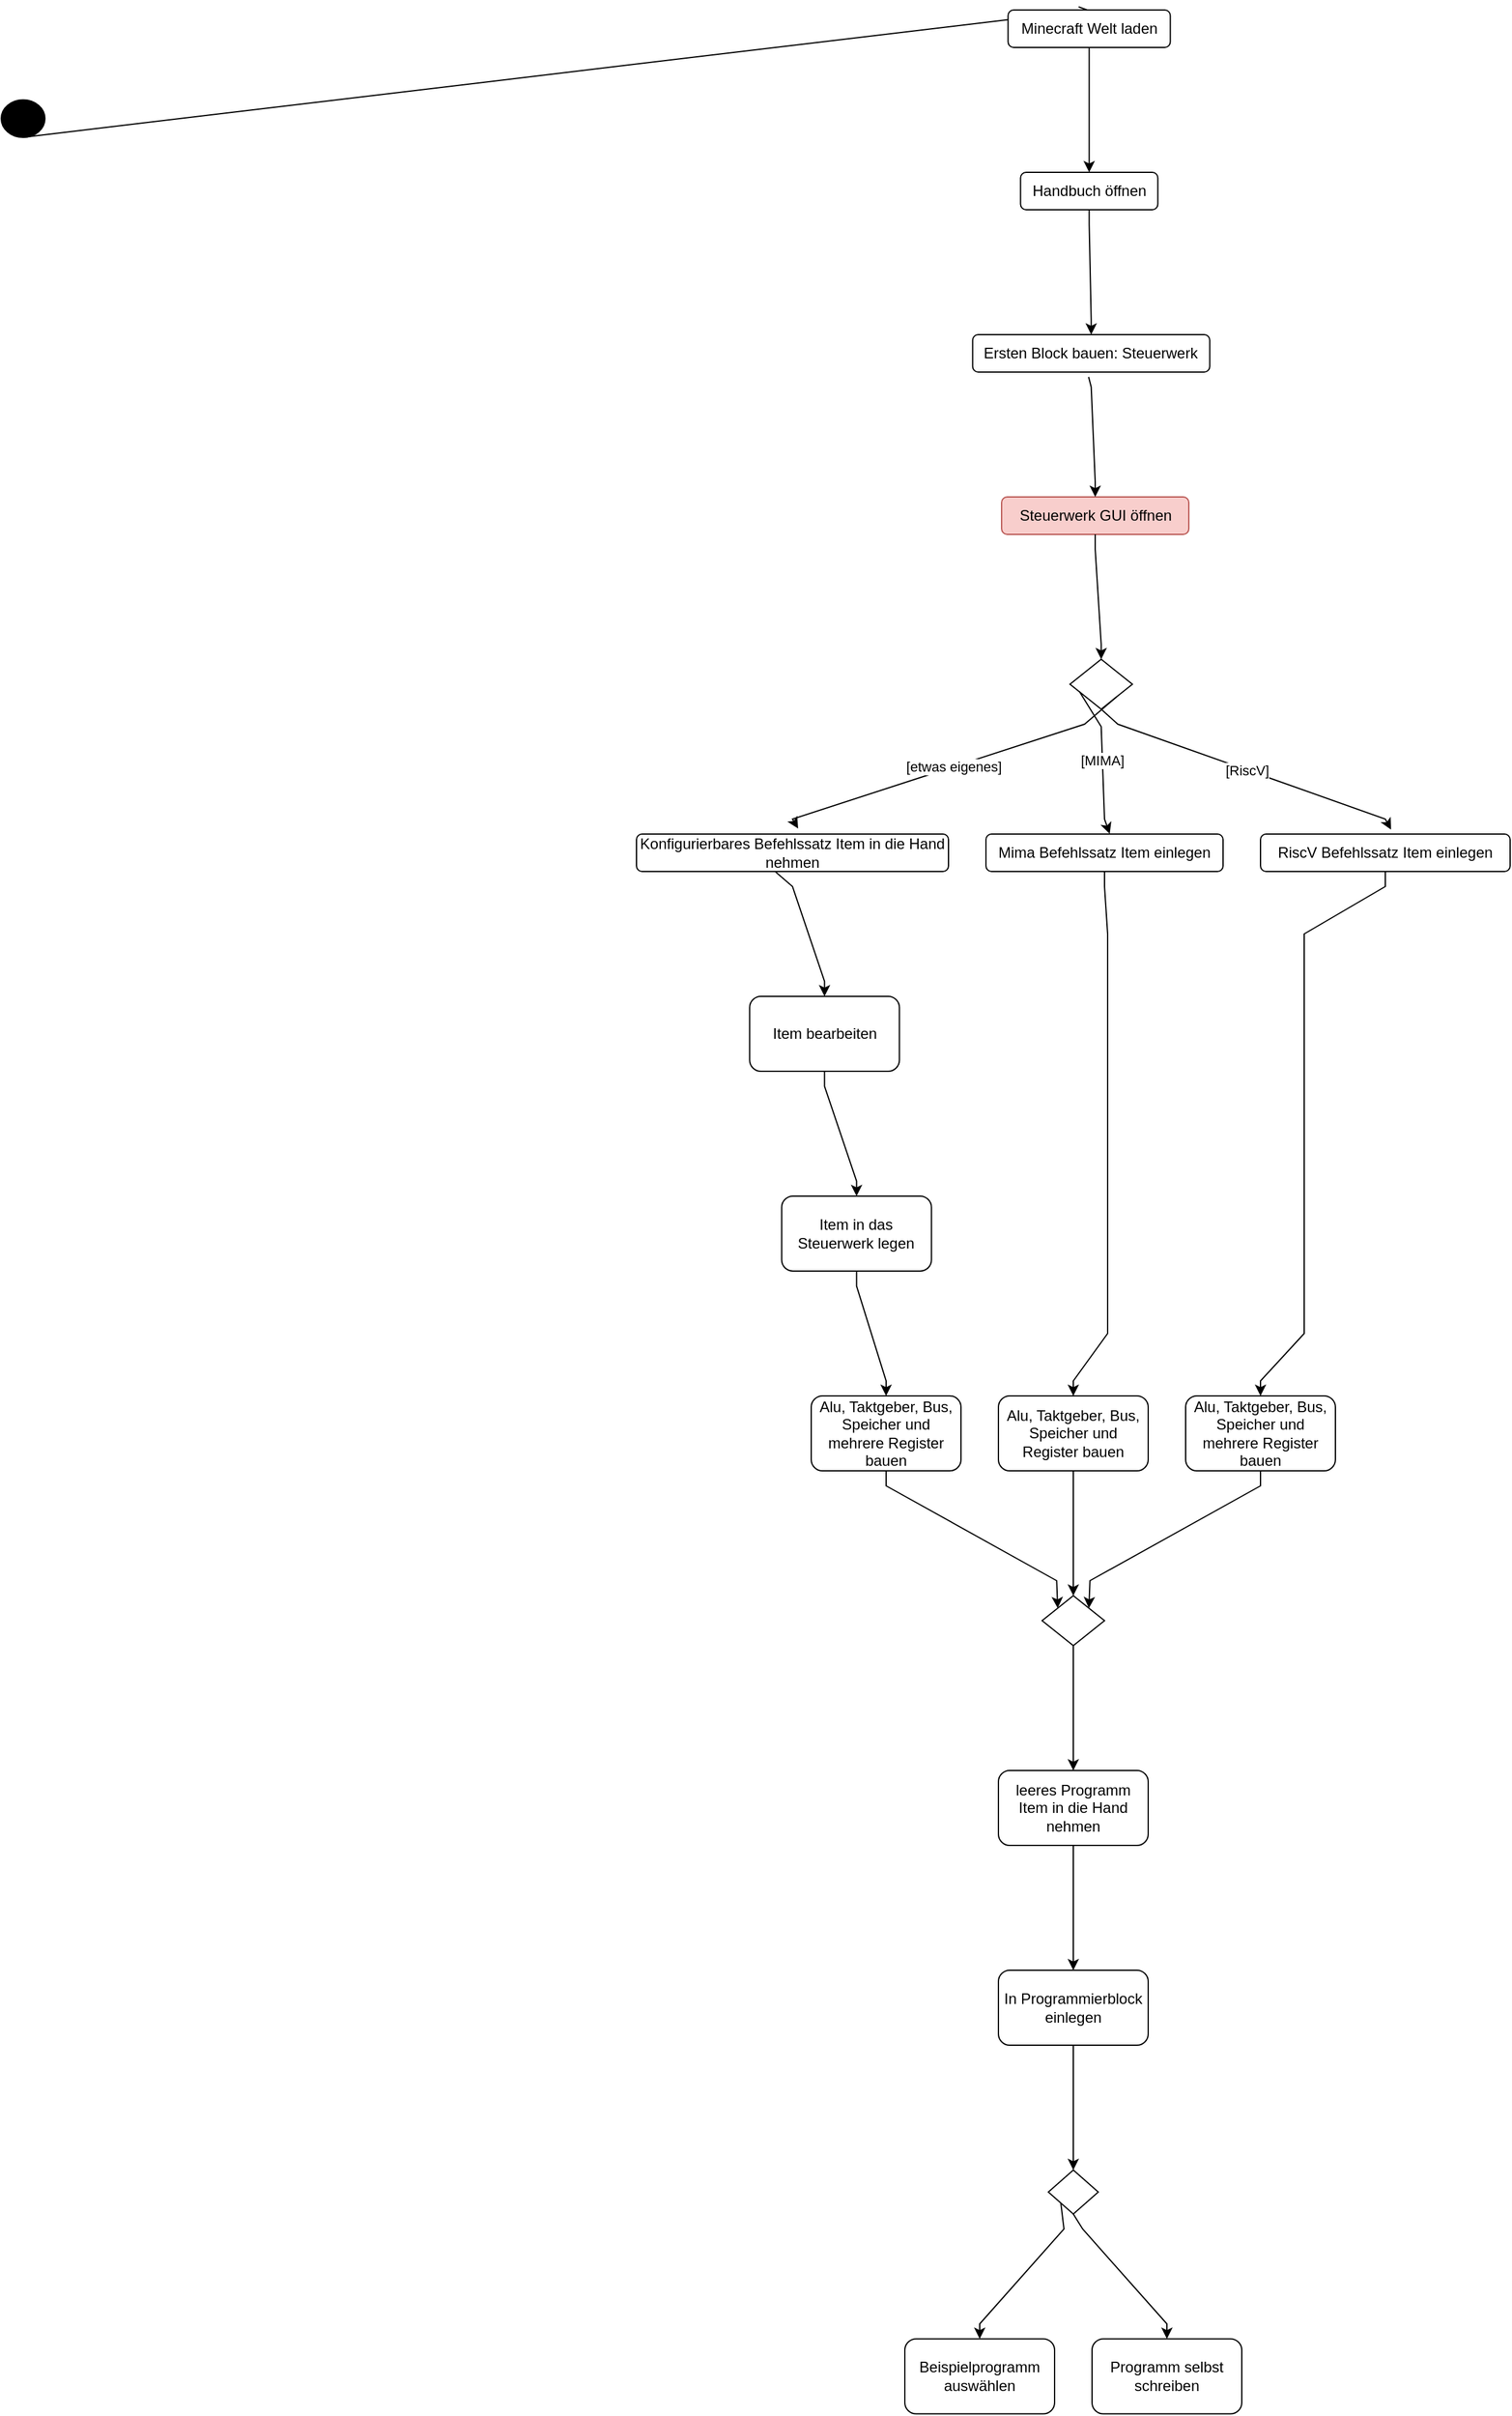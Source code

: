 <mxfile version="22.1.3" type="github">
  <diagram id="C5RBs43oDa-KdzZeNtuy" name="Page-1">
    <mxGraphModel dx="4014" dy="2931" grid="1" gridSize="10" guides="1" tooltips="1" connect="1" arrows="1" fold="1" page="1" pageScale="1" pageWidth="827" pageHeight="1169" math="0" shadow="0">
      <root>
        <mxCell id="WIyWlLk6GJQsqaUBKTNV-0" />
        <mxCell id="WIyWlLk6GJQsqaUBKTNV-1" parent="WIyWlLk6GJQsqaUBKTNV-0" />
        <mxCell id="O5BcbNm2OCLrN9YEBHeC-1" value="" style="endArrow=open;html=1;rounded=0;align=center;verticalAlign=top;endFill=0;labelBackgroundColor=none;endSize=6;exitX=0.5;exitY=1;exitDx=0;exitDy=0;entryX=0.5;entryY=0;entryDx=0;entryDy=0;noEdgeStyle=1;" edge="1" source="O5BcbNm2OCLrN9YEBHeC-2" parent="WIyWlLk6GJQsqaUBKTNV-1" target="O5BcbNm2OCLrN9YEBHeC-4">
          <mxGeometry relative="1" as="geometry">
            <mxPoint x="-611" y="84" as="targetPoint" />
            <mxPoint x="-401.004" y="183.997" as="sourcePoint" />
          </mxGeometry>
        </mxCell>
        <mxCell id="O5BcbNm2OCLrN9YEBHeC-2" value="" style="ellipse;fillColor=strokeColor;html=1;" vertex="1" parent="WIyWlLk6GJQsqaUBKTNV-1">
          <mxGeometry x="-399" y="72" width="35" height="30" as="geometry" />
        </mxCell>
        <mxCell id="O5BcbNm2OCLrN9YEBHeC-4" value="Minecraft Welt laden" style="rounded=1;whiteSpace=wrap;html=1;" vertex="1" parent="WIyWlLk6GJQsqaUBKTNV-1">
          <mxGeometry x="407.727" width="130" height="30" as="geometry" />
        </mxCell>
        <mxCell id="O5BcbNm2OCLrN9YEBHeC-5" value="Handbuch öffnen" style="rounded=1;whiteSpace=wrap;html=1;" vertex="1" parent="WIyWlLk6GJQsqaUBKTNV-1">
          <mxGeometry x="417.727" y="130" width="110" height="30" as="geometry" />
        </mxCell>
        <mxCell id="O5BcbNm2OCLrN9YEBHeC-6" value="" style="endArrow=classic;html=1;rounded=0;entryX=0.5;entryY=0;entryDx=0;entryDy=0;exitX=0.5;exitY=1;exitDx=0;exitDy=0;noEdgeStyle=1;orthogonal=1;" edge="1" parent="WIyWlLk6GJQsqaUBKTNV-1" source="O5BcbNm2OCLrN9YEBHeC-4" target="O5BcbNm2OCLrN9YEBHeC-5">
          <mxGeometry width="50" height="50" relative="1" as="geometry">
            <mxPoint x="-1306" y="184" as="sourcePoint" />
            <mxPoint x="-1176" y="304" as="targetPoint" />
            <Array as="points">
              <mxPoint x="472.727" y="42" />
              <mxPoint x="472.727" y="118" />
            </Array>
          </mxGeometry>
        </mxCell>
        <mxCell id="O5BcbNm2OCLrN9YEBHeC-8" value="Ersten Block bauen: Steuerwerk" style="rounded=1;whiteSpace=wrap;html=1;" vertex="1" parent="WIyWlLk6GJQsqaUBKTNV-1">
          <mxGeometry x="379.333" y="260" width="190" height="30" as="geometry" />
        </mxCell>
        <mxCell id="O5BcbNm2OCLrN9YEBHeC-9" value="" style="edgeStyle=none;orthogonalLoop=1;jettySize=auto;html=1;rounded=0;exitX=0.5;exitY=1;exitDx=0;exitDy=0;entryX=0.5;entryY=0;entryDx=0;entryDy=0;noEdgeStyle=1;orthogonal=1;" edge="1" parent="WIyWlLk6GJQsqaUBKTNV-1" source="O5BcbNm2OCLrN9YEBHeC-5" target="O5BcbNm2OCLrN9YEBHeC-8">
          <mxGeometry width="80" relative="1" as="geometry">
            <mxPoint x="-1336" y="274" as="sourcePoint" />
            <mxPoint x="-1256" y="274" as="targetPoint" />
            <Array as="points">
              <mxPoint x="472.727" y="172" />
              <mxPoint x="474.333" y="248" />
            </Array>
          </mxGeometry>
        </mxCell>
        <mxCell id="O5BcbNm2OCLrN9YEBHeC-13" value="Steuerwerk GUI öffnen" style="rounded=1;whiteSpace=wrap;html=1;fillColor=#f8cecc;strokeColor=#b85450;" vertex="1" parent="WIyWlLk6GJQsqaUBKTNV-1">
          <mxGeometry x="402.544" y="390" width="150" height="30" as="geometry" />
        </mxCell>
        <mxCell id="O5BcbNm2OCLrN9YEBHeC-14" value="" style="edgeStyle=none;orthogonalLoop=1;jettySize=auto;html=1;rounded=0;exitX=0.489;exitY=1.129;exitDx=0;exitDy=0;exitPerimeter=0;entryX=0.5;entryY=0;entryDx=0;entryDy=0;noEdgeStyle=1;orthogonal=1;" edge="1" parent="WIyWlLk6GJQsqaUBKTNV-1" source="O5BcbNm2OCLrN9YEBHeC-8" target="O5BcbNm2OCLrN9YEBHeC-13">
          <mxGeometry width="80" relative="1" as="geometry">
            <mxPoint x="-1086" y="454" as="sourcePoint" />
            <mxPoint x="-1006" y="454" as="targetPoint" />
            <Array as="points">
              <mxPoint x="474.333" y="302" />
              <mxPoint x="477.544" y="378" />
            </Array>
          </mxGeometry>
        </mxCell>
        <mxCell id="O5BcbNm2OCLrN9YEBHeC-15" value="Mima Befehlssatz Item einlegen" style="rounded=1;whiteSpace=wrap;html=1;" vertex="1" parent="WIyWlLk6GJQsqaUBKTNV-1">
          <mxGeometry x="390" y="660" width="190" height="30" as="geometry" />
        </mxCell>
        <mxCell id="O5BcbNm2OCLrN9YEBHeC-16" value="RiscV Befehlssatz Item einlegen" style="rounded=1;whiteSpace=wrap;html=1;" vertex="1" parent="WIyWlLk6GJQsqaUBKTNV-1">
          <mxGeometry x="610" y="660" width="200" height="30" as="geometry" />
        </mxCell>
        <mxCell id="O5BcbNm2OCLrN9YEBHeC-17" value="Konfigurierbares Befehlssatz Item in die Hand nehmen" style="rounded=1;whiteSpace=wrap;html=1;" vertex="1" parent="WIyWlLk6GJQsqaUBKTNV-1">
          <mxGeometry x="110" y="660" width="250" height="30" as="geometry" />
        </mxCell>
        <mxCell id="O5BcbNm2OCLrN9YEBHeC-18" value="" style="rhombus;whiteSpace=wrap;html=1;portConstraintRotation=1;" vertex="1" parent="WIyWlLk6GJQsqaUBKTNV-1">
          <mxGeometry x="457.339" y="520" width="50" height="40" as="geometry" />
        </mxCell>
        <mxCell id="O5BcbNm2OCLrN9YEBHeC-19" value="" style="edgeStyle=none;orthogonalLoop=1;jettySize=auto;html=1;rounded=0;exitX=0.5;exitY=1;exitDx=0;exitDy=0;noEdgeStyle=1;orthogonal=1;" edge="1" parent="WIyWlLk6GJQsqaUBKTNV-1" source="O5BcbNm2OCLrN9YEBHeC-13" target="O5BcbNm2OCLrN9YEBHeC-18">
          <mxGeometry width="80" relative="1" as="geometry">
            <mxPoint x="-1266" y="484" as="sourcePoint" />
            <mxPoint x="-1186" y="484" as="targetPoint" />
            <Array as="points">
              <mxPoint x="477.544" y="432" />
              <mxPoint x="482.339" y="508" />
            </Array>
          </mxGeometry>
        </mxCell>
        <mxCell id="O5BcbNm2OCLrN9YEBHeC-20" value="[MIMA]" style="edgeStyle=none;orthogonalLoop=1;jettySize=auto;html=1;rounded=0;exitX=0.151;exitY=0.646;exitDx=0;exitDy=0;entryX=0.522;entryY=-0.005;entryDx=0;entryDy=0;noEdgeStyle=1;orthogonal=1;exitPerimeter=0;entryPerimeter=0;" edge="1" parent="WIyWlLk6GJQsqaUBKTNV-1" source="O5BcbNm2OCLrN9YEBHeC-18" target="O5BcbNm2OCLrN9YEBHeC-15">
          <mxGeometry width="80" relative="1" as="geometry">
            <mxPoint x="-1186" y="384" as="sourcePoint" />
            <mxPoint x="-1106" y="384" as="targetPoint" />
            <Array as="points">
              <mxPoint x="482.339" y="574" />
              <mxPoint x="485" y="648" />
            </Array>
          </mxGeometry>
        </mxCell>
        <mxCell id="O5BcbNm2OCLrN9YEBHeC-21" value="[RiscV]" style="edgeStyle=none;orthogonalLoop=1;jettySize=auto;html=1;rounded=0;exitX=0.5;exitY=1;exitDx=0;exitDy=0;entryX=0.523;entryY=-0.119;entryDx=0;entryDy=0;noEdgeStyle=1;orthogonal=1;entryPerimeter=0;" edge="1" parent="WIyWlLk6GJQsqaUBKTNV-1" source="O5BcbNm2OCLrN9YEBHeC-18" target="O5BcbNm2OCLrN9YEBHeC-16">
          <mxGeometry width="80" relative="1" as="geometry">
            <mxPoint x="-1196" y="584" as="sourcePoint" />
            <mxPoint x="-1116" y="584" as="targetPoint" />
            <Array as="points">
              <mxPoint x="495.672" y="572" />
              <mxPoint x="710" y="648" />
            </Array>
          </mxGeometry>
        </mxCell>
        <mxCell id="O5BcbNm2OCLrN9YEBHeC-22" value="[etwas eigenes]" style="edgeStyle=none;orthogonalLoop=1;jettySize=auto;html=1;rounded=0;exitX=1;exitY=1;exitDx=0;exitDy=0;entryX=0.518;entryY=-0.147;entryDx=0;entryDy=0;noEdgeStyle=1;orthogonal=1;entryPerimeter=0;" edge="1" parent="WIyWlLk6GJQsqaUBKTNV-1" source="O5BcbNm2OCLrN9YEBHeC-18" target="O5BcbNm2OCLrN9YEBHeC-17">
          <mxGeometry width="80" relative="1" as="geometry">
            <mxPoint x="-1146" y="534" as="sourcePoint" />
            <mxPoint x="-660" y="840" as="targetPoint" />
            <Array as="points">
              <mxPoint x="469.006" y="572" />
              <mxPoint x="235" y="648" />
            </Array>
          </mxGeometry>
        </mxCell>
        <mxCell id="O5BcbNm2OCLrN9YEBHeC-25" value="Alu, Taktgeber, Bus, Speicher und Register bauen" style="rounded=1;whiteSpace=wrap;html=1;" vertex="1" parent="WIyWlLk6GJQsqaUBKTNV-1">
          <mxGeometry x="400" y="1110" width="120" height="60" as="geometry" />
        </mxCell>
        <mxCell id="O5BcbNm2OCLrN9YEBHeC-26" value="" style="edgeStyle=none;orthogonalLoop=1;jettySize=auto;html=1;rounded=0;exitX=0.5;exitY=1;exitDx=0;exitDy=0;entryX=0.5;entryY=0;entryDx=0;entryDy=0;noEdgeStyle=1;orthogonal=1;" edge="1" parent="WIyWlLk6GJQsqaUBKTNV-1" source="O5BcbNm2OCLrN9YEBHeC-15" target="O5BcbNm2OCLrN9YEBHeC-25">
          <mxGeometry width="80" relative="1" as="geometry">
            <mxPoint x="-590" y="800" as="sourcePoint" />
            <mxPoint x="-510" y="800" as="targetPoint" />
            <Array as="points">
              <mxPoint x="485" y="702" />
              <mxPoint x="487.5" y="740" />
              <mxPoint x="487.5" y="900" />
              <mxPoint x="487.5" y="900" />
              <mxPoint x="487.5" y="1060" />
              <mxPoint x="460" y="1098" />
            </Array>
          </mxGeometry>
        </mxCell>
        <mxCell id="O5BcbNm2OCLrN9YEBHeC-27" value="Alu, Taktgeber, Bus, Speicher und mehrere Register bauen" style="rounded=1;whiteSpace=wrap;html=1;" vertex="1" parent="WIyWlLk6GJQsqaUBKTNV-1">
          <mxGeometry x="550" y="1110" width="120" height="60" as="geometry" />
        </mxCell>
        <mxCell id="O5BcbNm2OCLrN9YEBHeC-28" value="" style="edgeStyle=none;orthogonalLoop=1;jettySize=auto;html=1;rounded=0;exitX=0.5;exitY=1;exitDx=0;exitDy=0;entryX=0.5;entryY=0;entryDx=0;entryDy=0;noEdgeStyle=1;orthogonal=1;" edge="1" parent="WIyWlLk6GJQsqaUBKTNV-1" source="O5BcbNm2OCLrN9YEBHeC-16" target="O5BcbNm2OCLrN9YEBHeC-27">
          <mxGeometry width="80" relative="1" as="geometry">
            <mxPoint x="-420" y="820" as="sourcePoint" />
            <mxPoint x="-340" y="820" as="targetPoint" />
            <Array as="points">
              <mxPoint x="710" y="702" />
              <mxPoint x="645" y="740" />
              <mxPoint x="645" y="900" />
              <mxPoint x="645" y="900" />
              <mxPoint x="645" y="1060" />
              <mxPoint x="610" y="1098" />
            </Array>
          </mxGeometry>
        </mxCell>
        <mxCell id="O5BcbNm2OCLrN9YEBHeC-29" value="Alu, Taktgeber, Bus, Speicher und mehrere Register bauen" style="rounded=1;whiteSpace=wrap;html=1;" vertex="1" parent="WIyWlLk6GJQsqaUBKTNV-1">
          <mxGeometry x="250" y="1110" width="120" height="60" as="geometry" />
        </mxCell>
        <mxCell id="O5BcbNm2OCLrN9YEBHeC-30" value="" style="rhombus;whiteSpace=wrap;html=1;double=0;portConstraintRotation=1;" vertex="1" parent="WIyWlLk6GJQsqaUBKTNV-1">
          <mxGeometry x="435" y="1270" width="50" height="40" as="geometry" />
        </mxCell>
        <mxCell id="O5BcbNm2OCLrN9YEBHeC-31" value="" style="edgeStyle=none;orthogonalLoop=1;jettySize=auto;html=1;rounded=0;exitX=0.5;exitY=1;exitDx=0;exitDy=0;entryX=0;entryY=0;entryDx=0;entryDy=0;noEdgeStyle=1;orthogonal=1;" edge="1" parent="WIyWlLk6GJQsqaUBKTNV-1" source="O5BcbNm2OCLrN9YEBHeC-29" target="O5BcbNm2OCLrN9YEBHeC-30">
          <mxGeometry width="80" relative="1" as="geometry">
            <mxPoint x="-460" y="800" as="sourcePoint" />
            <mxPoint x="-380" y="800" as="targetPoint" />
            <Array as="points">
              <mxPoint x="310" y="1182" />
              <mxPoint x="446.667" y="1258" />
            </Array>
          </mxGeometry>
        </mxCell>
        <mxCell id="O5BcbNm2OCLrN9YEBHeC-32" value="" style="edgeStyle=none;orthogonalLoop=1;jettySize=auto;html=1;rounded=0;exitX=0.446;exitY=1.011;exitDx=0;exitDy=0;exitPerimeter=0;entryX=0.5;entryY=0;entryDx=0;entryDy=0;noEdgeStyle=1;orthogonal=1;" edge="1" parent="WIyWlLk6GJQsqaUBKTNV-1" source="O5BcbNm2OCLrN9YEBHeC-17" target="O5BcbNm2OCLrN9YEBHeC-37">
          <mxGeometry width="80" relative="1" as="geometry">
            <mxPoint x="-400" y="880" as="sourcePoint" />
            <mxPoint x="-560" y="630" as="targetPoint" />
            <Array as="points">
              <mxPoint x="235" y="702" />
              <mxPoint x="260.664" y="778" />
            </Array>
          </mxGeometry>
        </mxCell>
        <mxCell id="O5BcbNm2OCLrN9YEBHeC-33" value="" style="edgeStyle=none;orthogonalLoop=1;jettySize=auto;html=1;rounded=0;exitX=0.5;exitY=1;exitDx=0;exitDy=0;entryX=0.5;entryY=0;entryDx=0;entryDy=0;noEdgeStyle=1;orthogonal=1;" edge="1" parent="WIyWlLk6GJQsqaUBKTNV-1" source="O5BcbNm2OCLrN9YEBHeC-25" target="O5BcbNm2OCLrN9YEBHeC-30">
          <mxGeometry width="80" relative="1" as="geometry">
            <mxPoint x="-440" y="840" as="sourcePoint" />
            <mxPoint x="-360" y="840" as="targetPoint" />
            <Array as="points">
              <mxPoint x="460" y="1182" />
              <mxPoint x="460" y="1256" />
            </Array>
          </mxGeometry>
        </mxCell>
        <mxCell id="O5BcbNm2OCLrN9YEBHeC-34" value="" style="edgeStyle=none;orthogonalLoop=1;jettySize=auto;html=1;rounded=0;exitX=0.5;exitY=1;exitDx=0;exitDy=0;entryX=1;entryY=0;entryDx=0;entryDy=0;noEdgeStyle=1;orthogonal=1;" edge="1" parent="WIyWlLk6GJQsqaUBKTNV-1" source="O5BcbNm2OCLrN9YEBHeC-27" target="O5BcbNm2OCLrN9YEBHeC-30">
          <mxGeometry width="80" relative="1" as="geometry">
            <mxPoint x="-240" y="890" as="sourcePoint" />
            <mxPoint x="-160" y="890" as="targetPoint" />
            <Array as="points">
              <mxPoint x="610" y="1182" />
              <mxPoint x="473.333" y="1258" />
            </Array>
          </mxGeometry>
        </mxCell>
        <mxCell id="O5BcbNm2OCLrN9YEBHeC-35" value="leeres Programm Item in die Hand nehmen" style="rounded=1;whiteSpace=wrap;html=1;" vertex="1" parent="WIyWlLk6GJQsqaUBKTNV-1">
          <mxGeometry x="400" y="1410" width="120" height="60" as="geometry" />
        </mxCell>
        <mxCell id="O5BcbNm2OCLrN9YEBHeC-36" value="" style="edgeStyle=none;orthogonalLoop=1;jettySize=auto;html=1;rounded=0;entryX=0.5;entryY=0;entryDx=0;entryDy=0;exitX=0.5;exitY=1;exitDx=0;exitDy=0;noEdgeStyle=1;orthogonal=1;" edge="1" parent="WIyWlLk6GJQsqaUBKTNV-1" source="O5BcbNm2OCLrN9YEBHeC-30" target="O5BcbNm2OCLrN9YEBHeC-35">
          <mxGeometry width="80" relative="1" as="geometry">
            <mxPoint x="-710" y="700" as="sourcePoint" />
            <mxPoint x="-630" y="700" as="targetPoint" />
            <Array as="points">
              <mxPoint x="460" y="1322" />
              <mxPoint x="460" y="1398" />
            </Array>
          </mxGeometry>
        </mxCell>
        <mxCell id="O5BcbNm2OCLrN9YEBHeC-37" value="Item bearbeiten" style="rounded=1;whiteSpace=wrap;html=1;" vertex="1" parent="WIyWlLk6GJQsqaUBKTNV-1">
          <mxGeometry x="200.664" y="790" width="120" height="60" as="geometry" />
        </mxCell>
        <mxCell id="O5BcbNm2OCLrN9YEBHeC-38" value="Item in das Steuerwerk legen" style="rounded=1;whiteSpace=wrap;html=1;" vertex="1" parent="WIyWlLk6GJQsqaUBKTNV-1">
          <mxGeometry x="226.328" y="950" width="120" height="60" as="geometry" />
        </mxCell>
        <mxCell id="O5BcbNm2OCLrN9YEBHeC-39" value="" style="edgeStyle=none;orthogonalLoop=1;jettySize=auto;html=1;rounded=0;exitX=0.5;exitY=1;exitDx=0;exitDy=0;entryX=0.5;entryY=0;entryDx=0;entryDy=0;noEdgeStyle=1;orthogonal=1;" edge="1" parent="WIyWlLk6GJQsqaUBKTNV-1" source="O5BcbNm2OCLrN9YEBHeC-37" target="O5BcbNm2OCLrN9YEBHeC-38">
          <mxGeometry width="80" relative="1" as="geometry">
            <mxPoint x="-590" y="690" as="sourcePoint" />
            <mxPoint x="-510" y="690" as="targetPoint" />
            <Array as="points">
              <mxPoint x="260.664" y="862" />
              <mxPoint x="286.328" y="938" />
            </Array>
          </mxGeometry>
        </mxCell>
        <mxCell id="O5BcbNm2OCLrN9YEBHeC-40" value="" style="edgeStyle=none;orthogonalLoop=1;jettySize=auto;html=1;rounded=0;exitX=0.5;exitY=1;exitDx=0;exitDy=0;entryX=0.5;entryY=0;entryDx=0;entryDy=0;noEdgeStyle=1;orthogonal=1;" edge="1" parent="WIyWlLk6GJQsqaUBKTNV-1" source="O5BcbNm2OCLrN9YEBHeC-38" target="O5BcbNm2OCLrN9YEBHeC-29">
          <mxGeometry width="80" relative="1" as="geometry">
            <mxPoint x="-430" y="680" as="sourcePoint" />
            <mxPoint x="-350" y="680" as="targetPoint" />
            <Array as="points">
              <mxPoint x="286.328" y="1022" />
              <mxPoint x="310" y="1098" />
            </Array>
          </mxGeometry>
        </mxCell>
        <mxCell id="O5BcbNm2OCLrN9YEBHeC-41" value="In Programmierblock einlegen" style="rounded=1;whiteSpace=wrap;html=1;" vertex="1" parent="WIyWlLk6GJQsqaUBKTNV-1">
          <mxGeometry x="400" y="1570" width="120" height="60" as="geometry" />
        </mxCell>
        <mxCell id="O5BcbNm2OCLrN9YEBHeC-42" value="" style="edgeStyle=none;orthogonalLoop=1;jettySize=auto;html=1;rounded=0;exitX=0.5;exitY=1;exitDx=0;exitDy=0;noEdgeStyle=1;orthogonal=1;" edge="1" parent="WIyWlLk6GJQsqaUBKTNV-1" source="O5BcbNm2OCLrN9YEBHeC-35" target="O5BcbNm2OCLrN9YEBHeC-41">
          <mxGeometry width="80" relative="1" as="geometry">
            <mxPoint x="-570" y="1040" as="sourcePoint" />
            <mxPoint x="-490" y="1040" as="targetPoint" />
            <Array as="points">
              <mxPoint x="460" y="1482" />
              <mxPoint x="460" y="1558" />
            </Array>
          </mxGeometry>
        </mxCell>
        <mxCell id="O5BcbNm2OCLrN9YEBHeC-44" value="Beispielprogramm auswählen" style="rounded=1;whiteSpace=wrap;html=1;" vertex="1" parent="WIyWlLk6GJQsqaUBKTNV-1">
          <mxGeometry x="325" y="1865.25" width="120" height="60" as="geometry" />
        </mxCell>
        <mxCell id="O5BcbNm2OCLrN9YEBHeC-45" value="" style="edgeStyle=none;orthogonalLoop=1;jettySize=auto;html=1;rounded=0;exitX=0.5;exitY=1;exitDx=0;exitDy=0;entryX=0.5;entryY=0;entryDx=0;entryDy=0;noEdgeStyle=1;orthogonal=1;" edge="1" parent="WIyWlLk6GJQsqaUBKTNV-1" source="O5BcbNm2OCLrN9YEBHeC-41" target="O5BcbNm2OCLrN9YEBHeC-46">
          <mxGeometry width="80" relative="1" as="geometry">
            <mxPoint x="-150" y="1110" as="sourcePoint" />
            <mxPoint x="-70" y="1110" as="targetPoint" />
            <Array as="points">
              <mxPoint x="460" y="1642" />
              <mxPoint x="460" y="1718" />
            </Array>
          </mxGeometry>
        </mxCell>
        <mxCell id="O5BcbNm2OCLrN9YEBHeC-46" value="" style="rhombus;whiteSpace=wrap;html=1;portConstraintRotation=1;" vertex="1" parent="WIyWlLk6GJQsqaUBKTNV-1">
          <mxGeometry x="440" y="1730" width="40" height="35.25" as="geometry" />
        </mxCell>
        <mxCell id="O5BcbNm2OCLrN9YEBHeC-47" value="Programm selbst schreiben" style="rounded=1;whiteSpace=wrap;html=1;" vertex="1" parent="WIyWlLk6GJQsqaUBKTNV-1">
          <mxGeometry x="475" y="1865.25" width="120" height="60" as="geometry" />
        </mxCell>
        <mxCell id="O5BcbNm2OCLrN9YEBHeC-48" value="" style="edgeStyle=none;orthogonalLoop=1;jettySize=auto;html=1;rounded=0;exitX=0;exitY=1;exitDx=0;exitDy=0;entryX=0.5;entryY=0;entryDx=0;entryDy=0;noEdgeStyle=1;orthogonal=1;" edge="1" parent="WIyWlLk6GJQsqaUBKTNV-1" source="O5BcbNm2OCLrN9YEBHeC-46" target="O5BcbNm2OCLrN9YEBHeC-44">
          <mxGeometry width="80" relative="1" as="geometry">
            <mxPoint x="-670" y="1030" as="sourcePoint" />
            <mxPoint x="-590" y="1030" as="targetPoint" />
            <Array as="points">
              <mxPoint x="452.5" y="1777.25" />
              <mxPoint x="385" y="1853.25" />
            </Array>
          </mxGeometry>
        </mxCell>
        <mxCell id="O5BcbNm2OCLrN9YEBHeC-49" value="" style="edgeStyle=none;orthogonalLoop=1;jettySize=auto;html=1;rounded=0;exitX=0.5;exitY=1;exitDx=0;exitDy=0;entryX=0.5;entryY=0;entryDx=0;entryDy=0;noEdgeStyle=1;orthogonal=1;" edge="1" parent="WIyWlLk6GJQsqaUBKTNV-1" source="O5BcbNm2OCLrN9YEBHeC-46" target="O5BcbNm2OCLrN9YEBHeC-47">
          <mxGeometry width="80" relative="1" as="geometry">
            <mxPoint x="-650" y="1060" as="sourcePoint" />
            <mxPoint x="-570" y="1060" as="targetPoint" />
            <Array as="points">
              <mxPoint x="467.5" y="1777.25" />
              <mxPoint x="535" y="1853.25" />
            </Array>
          </mxGeometry>
        </mxCell>
      </root>
    </mxGraphModel>
  </diagram>
</mxfile>
